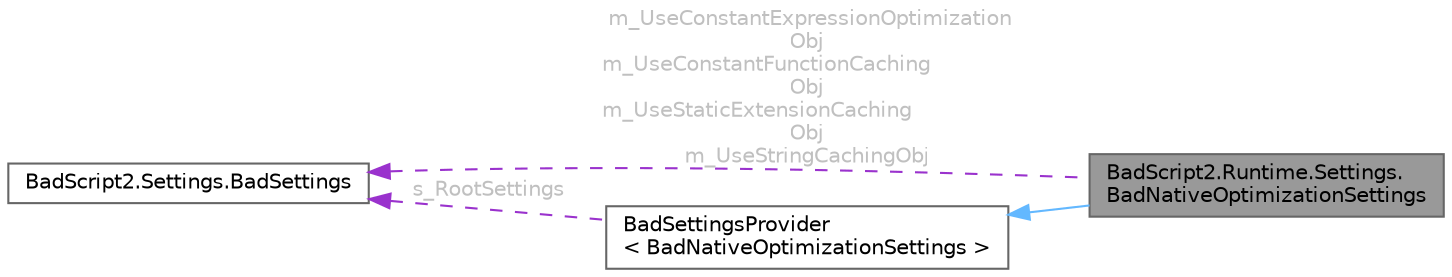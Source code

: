 digraph "BadScript2.Runtime.Settings.BadNativeOptimizationSettings"
{
 // LATEX_PDF_SIZE
  bgcolor="transparent";
  edge [fontname=Helvetica,fontsize=10,labelfontname=Helvetica,labelfontsize=10];
  node [fontname=Helvetica,fontsize=10,shape=box,height=0.2,width=0.4];
  rankdir="LR";
  Node1 [id="Node000001",label="BadScript2.Runtime.Settings.\lBadNativeOptimizationSettings",height=0.2,width=0.4,color="gray40", fillcolor="grey60", style="filled", fontcolor="black",tooltip="Defines Settings for Native Optimizations."];
  Node2 -> Node1 [id="edge1_Node000001_Node000002",dir="back",color="steelblue1",style="solid",tooltip=" "];
  Node2 [id="Node000002",label="BadSettingsProvider\l\< BadNativeOptimizationSettings \>",height=0.2,width=0.4,color="gray40", fillcolor="white", style="filled",URL="$class_bad_script2_1_1_settings_1_1_bad_settings_provider.html",tooltip=" "];
  Node3 -> Node2 [id="edge2_Node000002_Node000003",dir="back",color="darkorchid3",style="dashed",tooltip=" ",label=" s_RootSettings",fontcolor="grey" ];
  Node3 [id="Node000003",label="BadScript2.Settings.BadSettings",height=0.2,width=0.4,color="gray40", fillcolor="white", style="filled",URL="$class_bad_script2_1_1_settings_1_1_bad_settings.html",tooltip="Public Api for the Settings System."];
  Node3 -> Node1 [id="edge3_Node000001_Node000003",dir="back",color="darkorchid3",style="dashed",tooltip=" ",label=" m_UseConstantExpressionOptimization\lObj\nm_UseConstantFunctionCaching\lObj\nm_UseStaticExtensionCaching\lObj\nm_UseStringCachingObj",fontcolor="grey" ];
}
